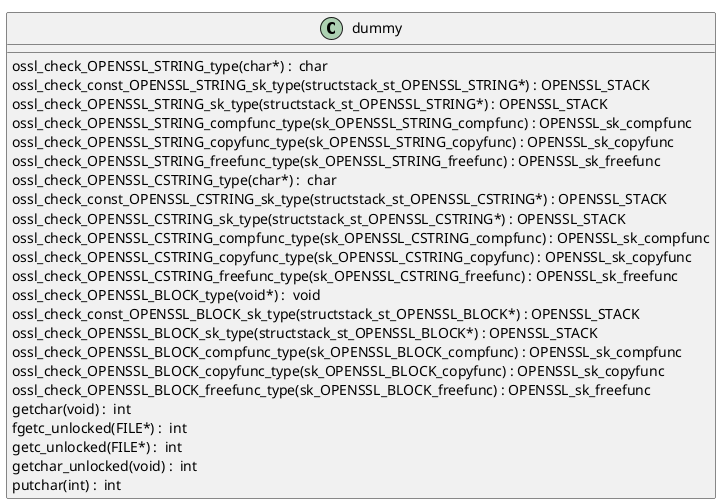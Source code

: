 @startuml
!pragma layout smetana
class dummy {
ossl_check_OPENSSL_STRING_type(char*) :  char  [[[./../../.././qc/crypto/encode_decode/decoder_pkey.c.html#451]]]
ossl_check_const_OPENSSL_STRING_sk_type(structstack_st_OPENSSL_STRING*) : OPENSSL_STACK [[[./../../.././qc/crypto/encode_decode/decoder_pkey.c.html#451]]]
ossl_check_OPENSSL_STRING_sk_type(structstack_st_OPENSSL_STRING*) : OPENSSL_STACK [[[./../../.././qc/crypto/encode_decode/decoder_pkey.c.html#451]]]
ossl_check_OPENSSL_STRING_compfunc_type(sk_OPENSSL_STRING_compfunc) : OPENSSL_sk_compfunc [[[./../../.././qc/crypto/encode_decode/decoder_pkey.c.html#451]]]
ossl_check_OPENSSL_STRING_copyfunc_type(sk_OPENSSL_STRING_copyfunc) : OPENSSL_sk_copyfunc [[[./../../.././qc/crypto/encode_decode/decoder_pkey.c.html#451]]]
ossl_check_OPENSSL_STRING_freefunc_type(sk_OPENSSL_STRING_freefunc) : OPENSSL_sk_freefunc [[[./../../.././qc/crypto/encode_decode/decoder_pkey.c.html#451]]]
ossl_check_OPENSSL_CSTRING_type(char*) :  char  [[[./../../.././qc/crypto/encode_decode/decoder_pkey.c.html#453]]]
ossl_check_const_OPENSSL_CSTRING_sk_type(structstack_st_OPENSSL_CSTRING*) : OPENSSL_STACK [[[./../../.././qc/crypto/encode_decode/decoder_pkey.c.html#453]]]
ossl_check_OPENSSL_CSTRING_sk_type(structstack_st_OPENSSL_CSTRING*) : OPENSSL_STACK [[[./../../.././qc/crypto/encode_decode/decoder_pkey.c.html#453]]]
ossl_check_OPENSSL_CSTRING_compfunc_type(sk_OPENSSL_CSTRING_compfunc) : OPENSSL_sk_compfunc [[[./../../.././qc/crypto/encode_decode/decoder_pkey.c.html#453]]]
ossl_check_OPENSSL_CSTRING_copyfunc_type(sk_OPENSSL_CSTRING_copyfunc) : OPENSSL_sk_copyfunc [[[./../../.././qc/crypto/encode_decode/decoder_pkey.c.html#453]]]
ossl_check_OPENSSL_CSTRING_freefunc_type(sk_OPENSSL_CSTRING_freefunc) : OPENSSL_sk_freefunc [[[./../../.././qc/crypto/encode_decode/decoder_pkey.c.html#453]]]
ossl_check_OPENSSL_BLOCK_type(void*) :  void  [[[./../../.././qc/crypto/encode_decode/decoder_pkey.c.html#456]]]
ossl_check_const_OPENSSL_BLOCK_sk_type(structstack_st_OPENSSL_BLOCK*) : OPENSSL_STACK [[[./../../.././qc/crypto/encode_decode/decoder_pkey.c.html#456]]]
ossl_check_OPENSSL_BLOCK_sk_type(structstack_st_OPENSSL_BLOCK*) : OPENSSL_STACK [[[./../../.././qc/crypto/encode_decode/decoder_pkey.c.html#456]]]
ossl_check_OPENSSL_BLOCK_compfunc_type(sk_OPENSSL_BLOCK_compfunc) : OPENSSL_sk_compfunc [[[./../../.././qc/crypto/encode_decode/decoder_pkey.c.html#456]]]
ossl_check_OPENSSL_BLOCK_copyfunc_type(sk_OPENSSL_BLOCK_copyfunc) : OPENSSL_sk_copyfunc [[[./../../.././qc/crypto/encode_decode/decoder_pkey.c.html#456]]]
ossl_check_OPENSSL_BLOCK_freefunc_type(sk_OPENSSL_BLOCK_freefunc) : OPENSSL_sk_freefunc [[[./../../.././qc/crypto/encode_decode/decoder_pkey.c.html#456]]]
getchar(void) :  int  [[[./../../.././qc/crypto/encode_decode/decoder_pkey.c.html#1338]]]
fgetc_unlocked(FILE*) :  int  [[[./../../.././qc/crypto/encode_decode/decoder_pkey.c.html#1347]]]
getc_unlocked(FILE*) :  int  [[[./../../.././qc/crypto/encode_decode/decoder_pkey.c.html#1357]]]
getchar_unlocked(void) :  int  [[[./../../.././qc/crypto/encode_decode/decoder_pkey.c.html#1364]]]
putchar(int) :  int  [[[./../../.././qc/crypto/encode_decode/decoder_pkey.c.html#1373]]]
} 
@enduml
